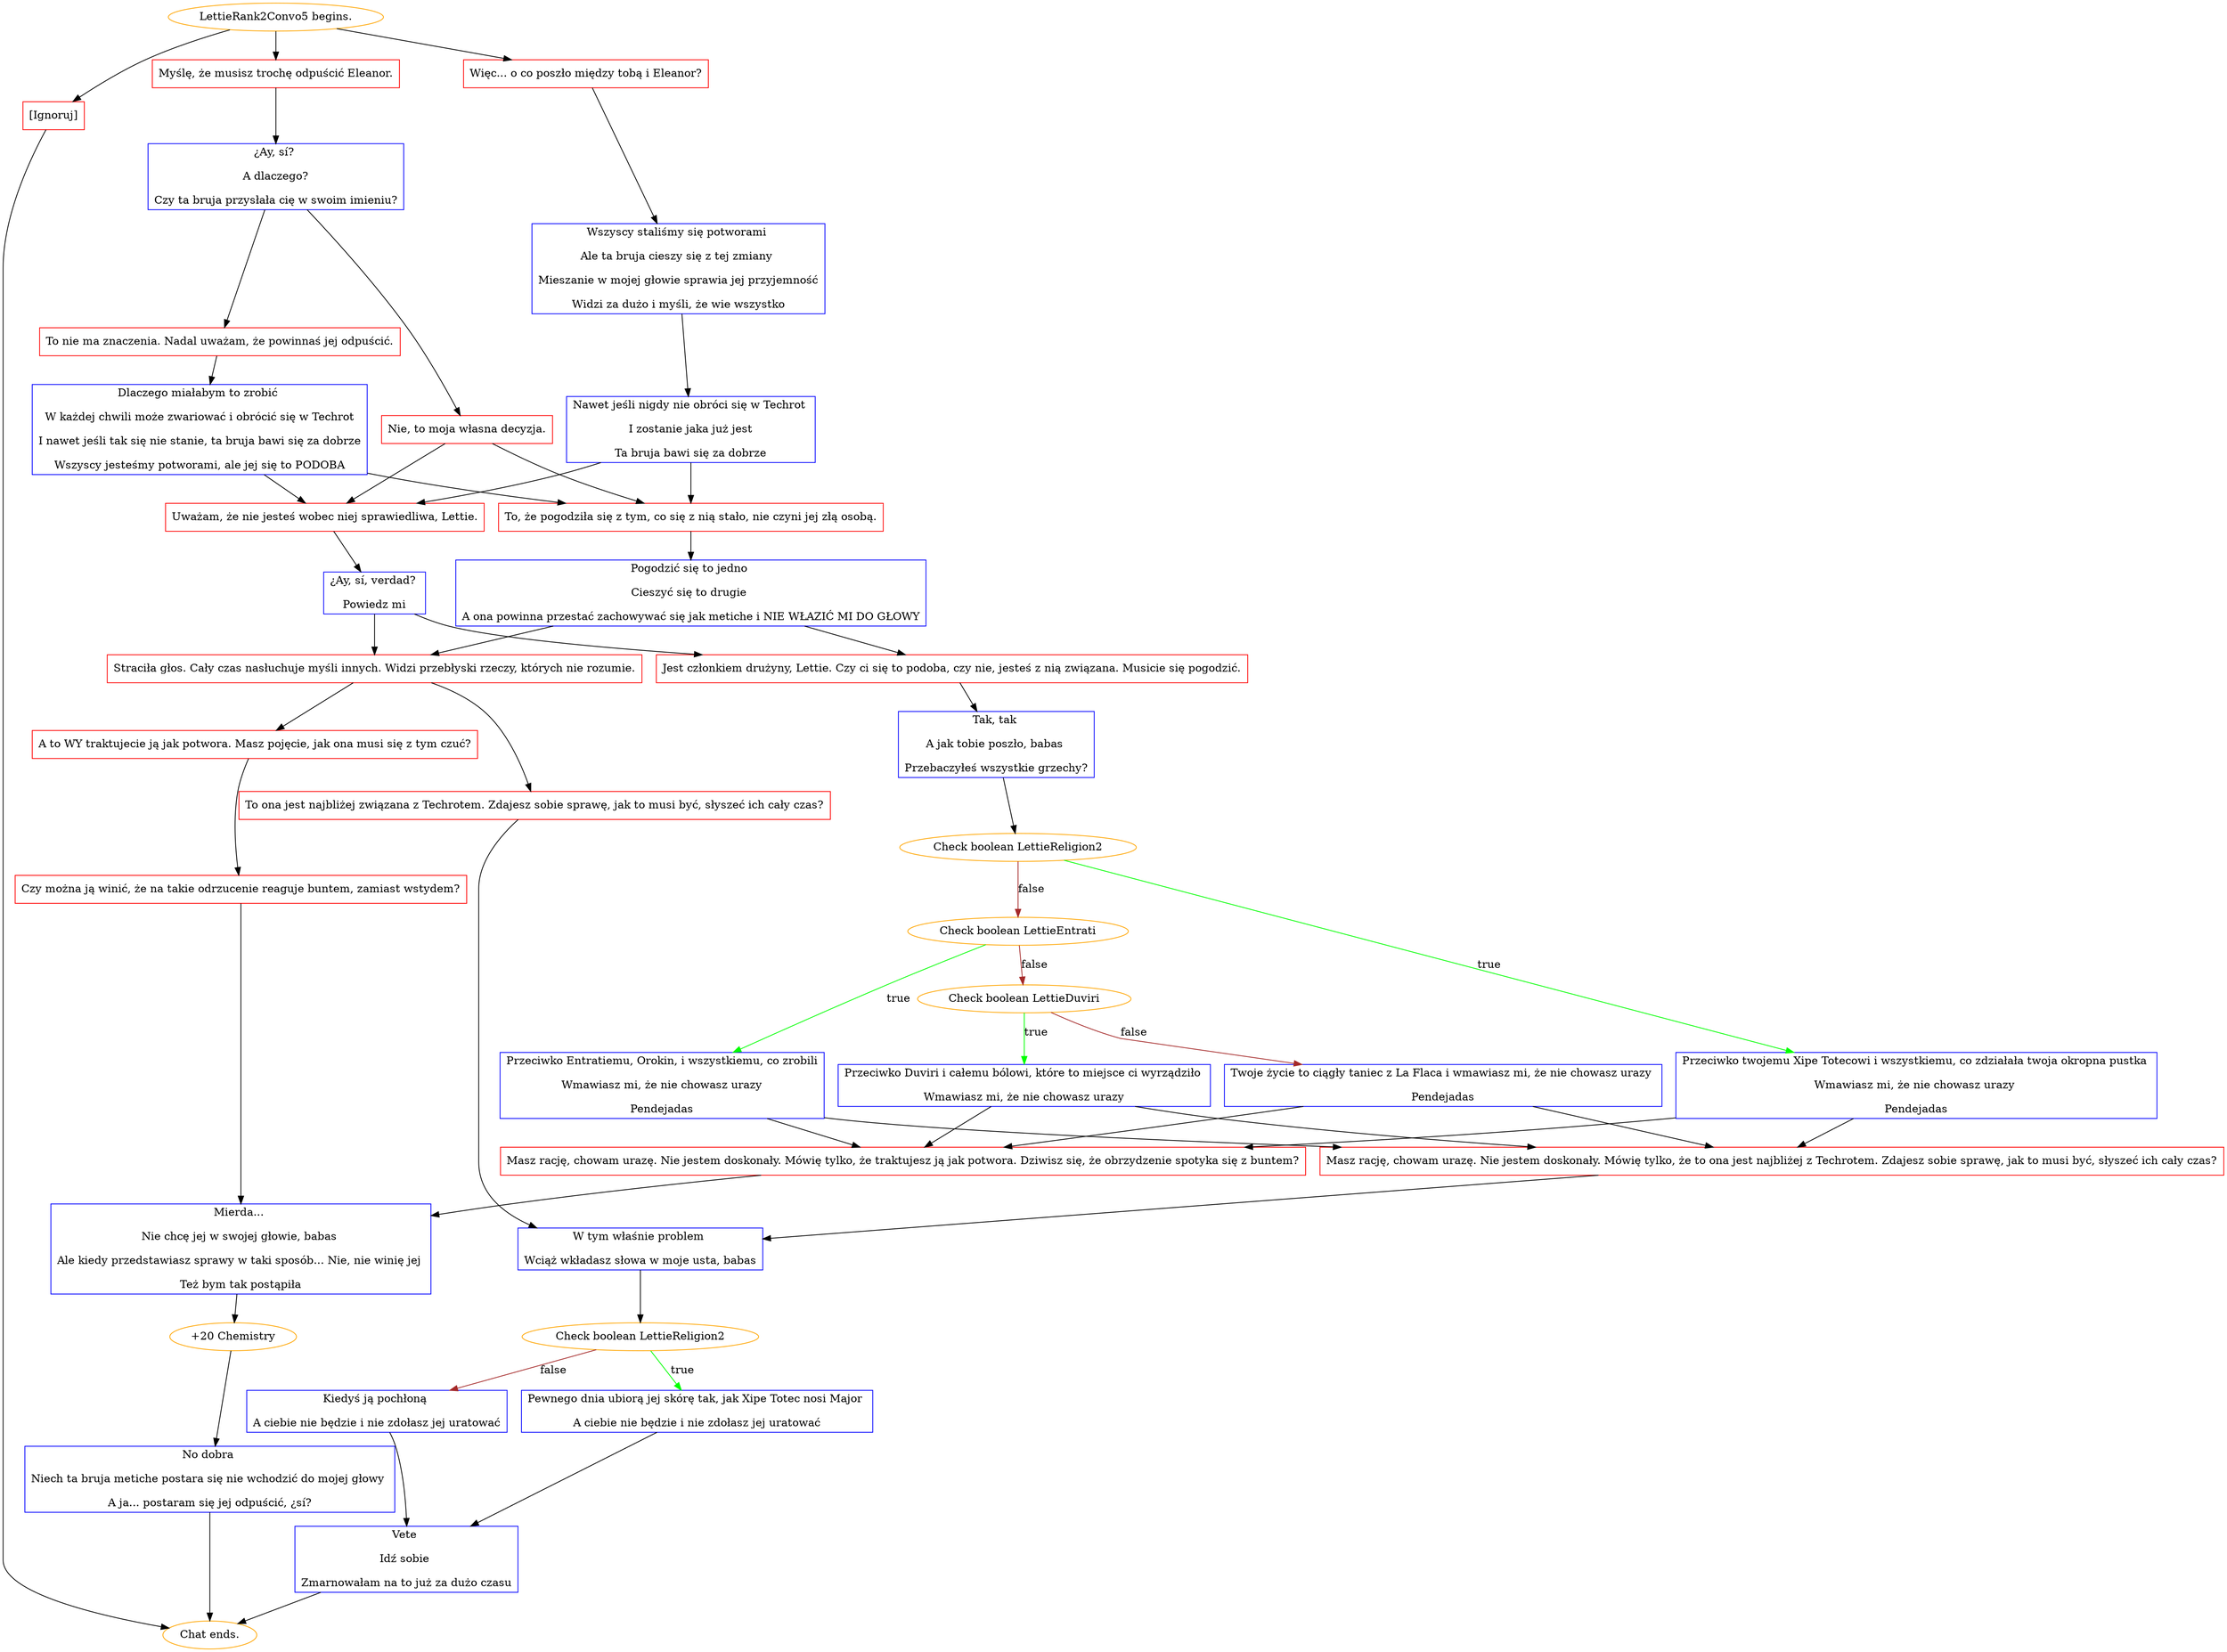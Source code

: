 digraph {
	"LettieRank2Convo5 begins." [color=orange];
		"LettieRank2Convo5 begins." -> j196266285;
		"LettieRank2Convo5 begins." -> j3898679762;
		"LettieRank2Convo5 begins." -> j3747364732;
	j196266285 [label="Więc... o co poszło między tobą i Eleanor?",shape=box,color=red];
		j196266285 -> j473254180;
	j3898679762 [label="Myślę, że musisz trochę odpuścić Eleanor.",shape=box,color=red];
		j3898679762 -> j3950519594;
	j3747364732 [label="[Ignoruj]",shape=box,color=red];
		j3747364732 -> "Chat ends.";
	j473254180 [label="Wszyscy staliśmy się potworami 
Ale ta bruja cieszy się z tej zmiany 
Mieszanie w mojej głowie sprawia jej przyjemność
Widzi za dużo i myśli, że wie wszystko",shape=box,color=blue];
		j473254180 -> j3667091867;
	j3950519594 [label="¿Ay, sí? 
A dlaczego?
Czy ta bruja przysłała cię w swoim imieniu?",shape=box,color=blue];
		j3950519594 -> j713104246;
		j3950519594 -> j2708417081;
	"Chat ends." [color=orange];
	j3667091867 [label="Nawet jeśli nigdy nie obróci się w Techrot 
I zostanie jaka już jest
Ta bruja bawi się za dobrze",shape=box,color=blue];
		j3667091867 -> j4211371414;
		j3667091867 -> j2726368447;
	j713104246 [label="Nie, to moja własna decyzja.",shape=box,color=red];
		j713104246 -> j2726368447;
		j713104246 -> j4211371414;
	j2708417081 [label="To nie ma znaczenia. Nadal uważam, że powinnaś jej odpuścić.",shape=box,color=red];
		j2708417081 -> j202878353;
	j4211371414 [label="To, że pogodziła się z tym, co się z nią stało, nie czyni jej złą osobą.",shape=box,color=red];
		j4211371414 -> j3208750479;
	j2726368447 [label="Uważam, że nie jesteś wobec niej sprawiedliwa, Lettie.",shape=box,color=red];
		j2726368447 -> j3975665747;
	j202878353 [label="Dlaczego miałabym to zrobić 
W każdej chwili może zwariować i obrócić się w Techrot
I nawet jeśli tak się nie stanie, ta bruja bawi się za dobrze
Wszyscy jesteśmy potworami, ale jej się to PODOBA",shape=box,color=blue];
		j202878353 -> j2726368447;
		j202878353 -> j4211371414;
	j3208750479 [label="Pogodzić się to jedno 
Cieszyć się to drugie 
A ona powinna przestać zachowywać się jak metiche i NIE WŁAZIĆ MI DO GŁOWY",shape=box,color=blue];
		j3208750479 -> j2726264874;
		j3208750479 -> j1493376152;
	j3975665747 [label="¿Ay, sí, verdad? 
Powiedz mi",shape=box,color=blue];
		j3975665747 -> j1493376152;
		j3975665747 -> j2726264874;
	j2726264874 [label="Jest członkiem drużyny, Lettie. Czy ci się to podoba, czy nie, jesteś z nią związana. Musicie się pogodzić.",shape=box,color=red];
		j2726264874 -> j3176503582;
	j1493376152 [label="Straciła głos. Cały czas nasłuchuje myśli innych. Widzi przebłyski rzeczy, których nie rozumie.",shape=box,color=red];
		j1493376152 -> j4272185402;
		j1493376152 -> j3802840905;
	j3176503582 [label="Tak, tak 
A jak tobie poszło, babas 
Przebaczyłeś wszystkie grzechy?",shape=box,color=blue];
		j3176503582 -> j2551409099;
	j4272185402 [label="To ona jest najbliżej związana z Techrotem. Zdajesz sobie sprawę, jak to musi być, słyszeć ich cały czas?",shape=box,color=red];
		j4272185402 -> j328715351;
	j3802840905 [label="A to WY traktujecie ją jak potwora. Masz pojęcie, jak ona musi się z tym czuć?",shape=box,color=red];
		j3802840905 -> j856857450;
	j2551409099 [label="Check boolean LettieReligion2",color=orange];
		j2551409099 -> j3643219714 [label=true,color=green];
		j2551409099 -> j757062835 [label=false,color=brown];
	j328715351 [label="W tym właśnie problem 
Wciąż wkładasz słowa w moje usta, babas",shape=box,color=blue];
		j328715351 -> j2749372787;
	j856857450 [label="Czy można ją winić, że na takie odrzucenie reaguje buntem, zamiast wstydem?",shape=box,color=red];
		j856857450 -> j2187503189;
	j3643219714 [label="Przeciwko twojemu Xipe Totecowi i wszystkiemu, co zdziałała twoja okropna pustka 
Wmawiasz mi, że nie chowasz urazy 
Pendejadas",shape=box,color=blue];
		j3643219714 -> j3051964009;
		j3643219714 -> j3011415961;
	j757062835 [label="Check boolean LettieEntrati",color=orange];
		j757062835 -> j3028472844 [label=true,color=green];
		j757062835 -> j1666734191 [label=false,color=brown];
	j2749372787 [label="Check boolean LettieReligion2",color=orange];
		j2749372787 -> j2305481246 [label=true,color=green];
		j2749372787 -> j3074725010 [label=false,color=brown];
	j2187503189 [label="Mierda... 
Nie chcę jej w swojej głowie, babas 
Ale kiedy przedstawiasz sprawy w taki sposób... Nie, nie winię jej 
Też bym tak postąpiła",shape=box,color=blue];
		j2187503189 -> j2967098167;
	j3051964009 [label="Masz rację, chowam urazę. Nie jestem doskonały. Mówię tylko, że traktujesz ją jak potwora. Dziwisz się, że obrzydzenie spotyka się z buntem?",shape=box,color=red];
		j3051964009 -> j2187503189;
	j3011415961 [label="Masz rację, chowam urazę. Nie jestem doskonały. Mówię tylko, że to ona jest najbliżej z Techrotem. Zdajesz sobie sprawę, jak to musi być, słyszeć ich cały czas?",shape=box,color=red];
		j3011415961 -> j328715351;
	j3028472844 [label="Przeciwko Entratiemu, Orokin, i wszystkiemu, co zrobili
Wmawiasz mi, że nie chowasz urazy
Pendejadas",shape=box,color=blue];
		j3028472844 -> j3051964009;
		j3028472844 -> j3011415961;
	j1666734191 [label="Check boolean LettieDuviri",color=orange];
		j1666734191 -> j3326119837 [label=true,color=green];
		j1666734191 -> j505953767 [label=false,color=brown];
	j2305481246 [label="Pewnego dnia ubiorą jej skórę tak, jak Xipe Totec nosi Major 
A ciebie nie będzie i nie zdołasz jej uratować",shape=box,color=blue];
		j2305481246 -> j2837390566;
	j3074725010 [label="Kiedyś ją pochłoną 
A ciebie nie będzie i nie zdołasz jej uratować",shape=box,color=blue];
		j3074725010 -> j2837390566;
	j2967098167 [label="+20 Chemistry",color=orange];
		j2967098167 -> j3153536151;
	j3326119837 [label="Przeciwko Duviri i całemu bólowi, które to miejsce ci wyrządziło 
Wmawiasz mi, że nie chowasz urazy",shape=box,color=blue];
		j3326119837 -> j3051964009;
		j3326119837 -> j3011415961;
	j505953767 [label="Twoje życie to ciągły taniec z La Flaca i wmawiasz mi, że nie chowasz urazy 
Pendejadas",shape=box,color=blue];
		j505953767 -> j3051964009;
		j505953767 -> j3011415961;
	j2837390566 [label="Vete 
Idź sobie 
Zmarnowałam na to już za dużo czasu",shape=box,color=blue];
		j2837390566 -> "Chat ends.";
	j3153536151 [label="No dobra 
Niech ta bruja metiche postara się nie wchodzić do mojej głowy 
A ja... postaram się jej odpuścić, ¿sí?",shape=box,color=blue];
		j3153536151 -> "Chat ends.";
}